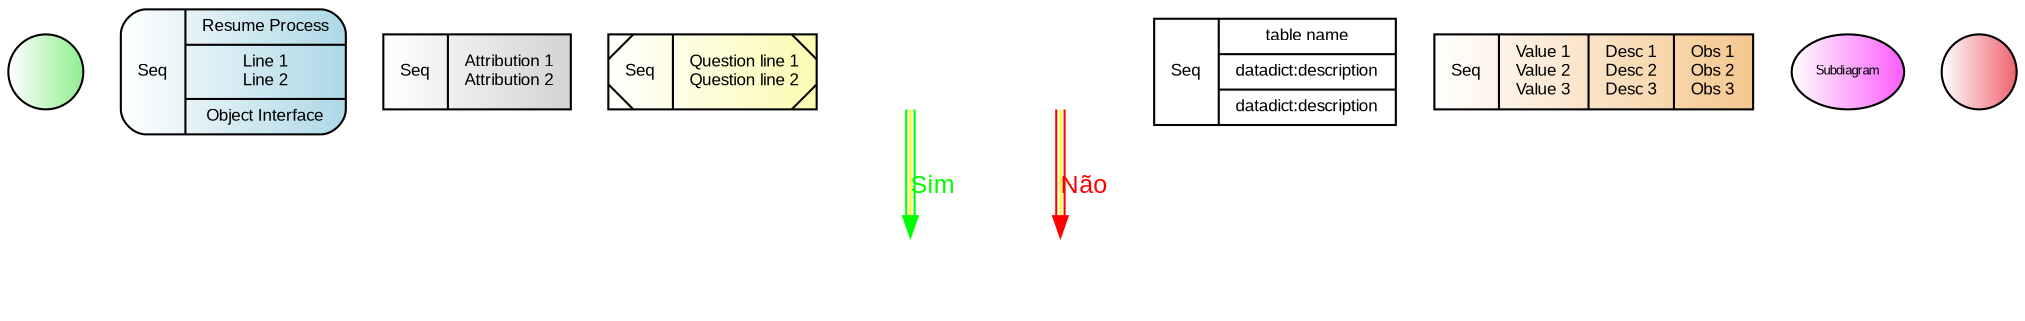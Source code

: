 digraph R {
    nodeini [
                shape=circle,
                style="filled",
                fillcolor="white:lightgreen",
                label=""
            ]
    node001 [
                fontname = "Arial",
                fontsize = 8,
                shape=record,
                style="rounded,filled",
                fillcolor="white:lightblue"
                label="Seq|{Resume Process|Line 1\nLine 2|Object Interface}"
            ]
    node002 [
                fontname = "Arial",
                fontsize = 8,
                shape=record,
                style="filled",
                fillcolor="white:lightgray"
                label="Seq|{Attribution 1\nAttribution 2}"
            ]
    node003 [
                fontname = "Arial",
                fontsize = 8,
                shape=record,
                style="diagonals,filled",
                fillcolor="white:#fbfbb1"
                label="Seq|{Question line 1\nQuestion line 2}"
            ]
    node004 [
                fontname = "Arial",
                fontsize = 8,
                shape = none,
                style=invisible
                label=""
            ]
    node005 [
                fontname = "Arial",
                fontsize = 8,
                shape = none,
                style=invisible
                label=""
            ]
    node006 [
                fontname = "Arial",
                fontsize = 8,
                shape = none,
                style=invisible
                label=""
            ]
    node007 [
                fontname = "Arial",
                fontsize = 8,
                shape = none,
                style=invisible
                label=""
            ]
    node008 [
                fontname = "Arial",
                fontsize = 8,
                shape=record,
                style="none",
                fillcolor="white"
                label="Seq|{table name|<col1>datadict:description|<col2>datadict:description}"
            ]
    node009 [
                fontname = "Arial",
                fontsize = 8,
                shape=record,
                style="filled",
                fillcolor="white:#f5c78e"
                label="Seq|Value 1\nValue 2\nValue 3|Desc 1\nDesc 2\nDesc 3|Obs 1\nObs 2\nObs 3}"
            ]
    nodeint [
                fontname = "Arial",
                fontsize = 6,
                shape=ellipse,
                style="filled",
                fillcolor="white:#fa5cfa",
                label="Subdiagram"
            ]
    nodefin [
                shape=circle,
                style="filled",
                fillcolor="white:#ee636e",
                label=""
            ]
    node004 -> node005 [fontname = "Arial", fontsize = 12, fontcolor="green", color="green:yellow:green", label="Sim"]
    node006 -> node007 [fontname = "Arial", fontsize = 12, fontcolor="red", color="red:yellow:red", label="Não"]
}